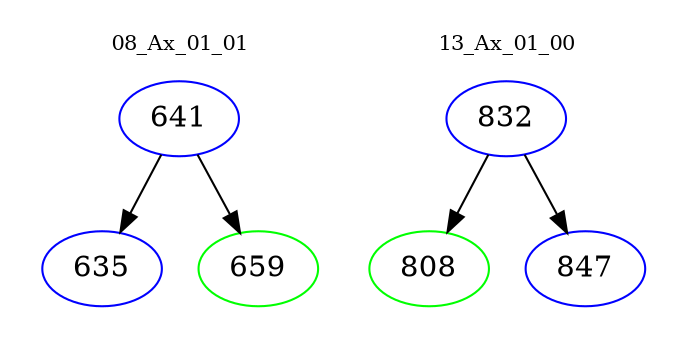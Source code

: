 digraph{
subgraph cluster_0 {
color = white
label = "08_Ax_01_01";
fontsize=10;
T0_641 [label="641", color="blue"]
T0_641 -> T0_635 [color="black"]
T0_635 [label="635", color="blue"]
T0_641 -> T0_659 [color="black"]
T0_659 [label="659", color="green"]
}
subgraph cluster_1 {
color = white
label = "13_Ax_01_00";
fontsize=10;
T1_832 [label="832", color="blue"]
T1_832 -> T1_808 [color="black"]
T1_808 [label="808", color="green"]
T1_832 -> T1_847 [color="black"]
T1_847 [label="847", color="blue"]
}
}
